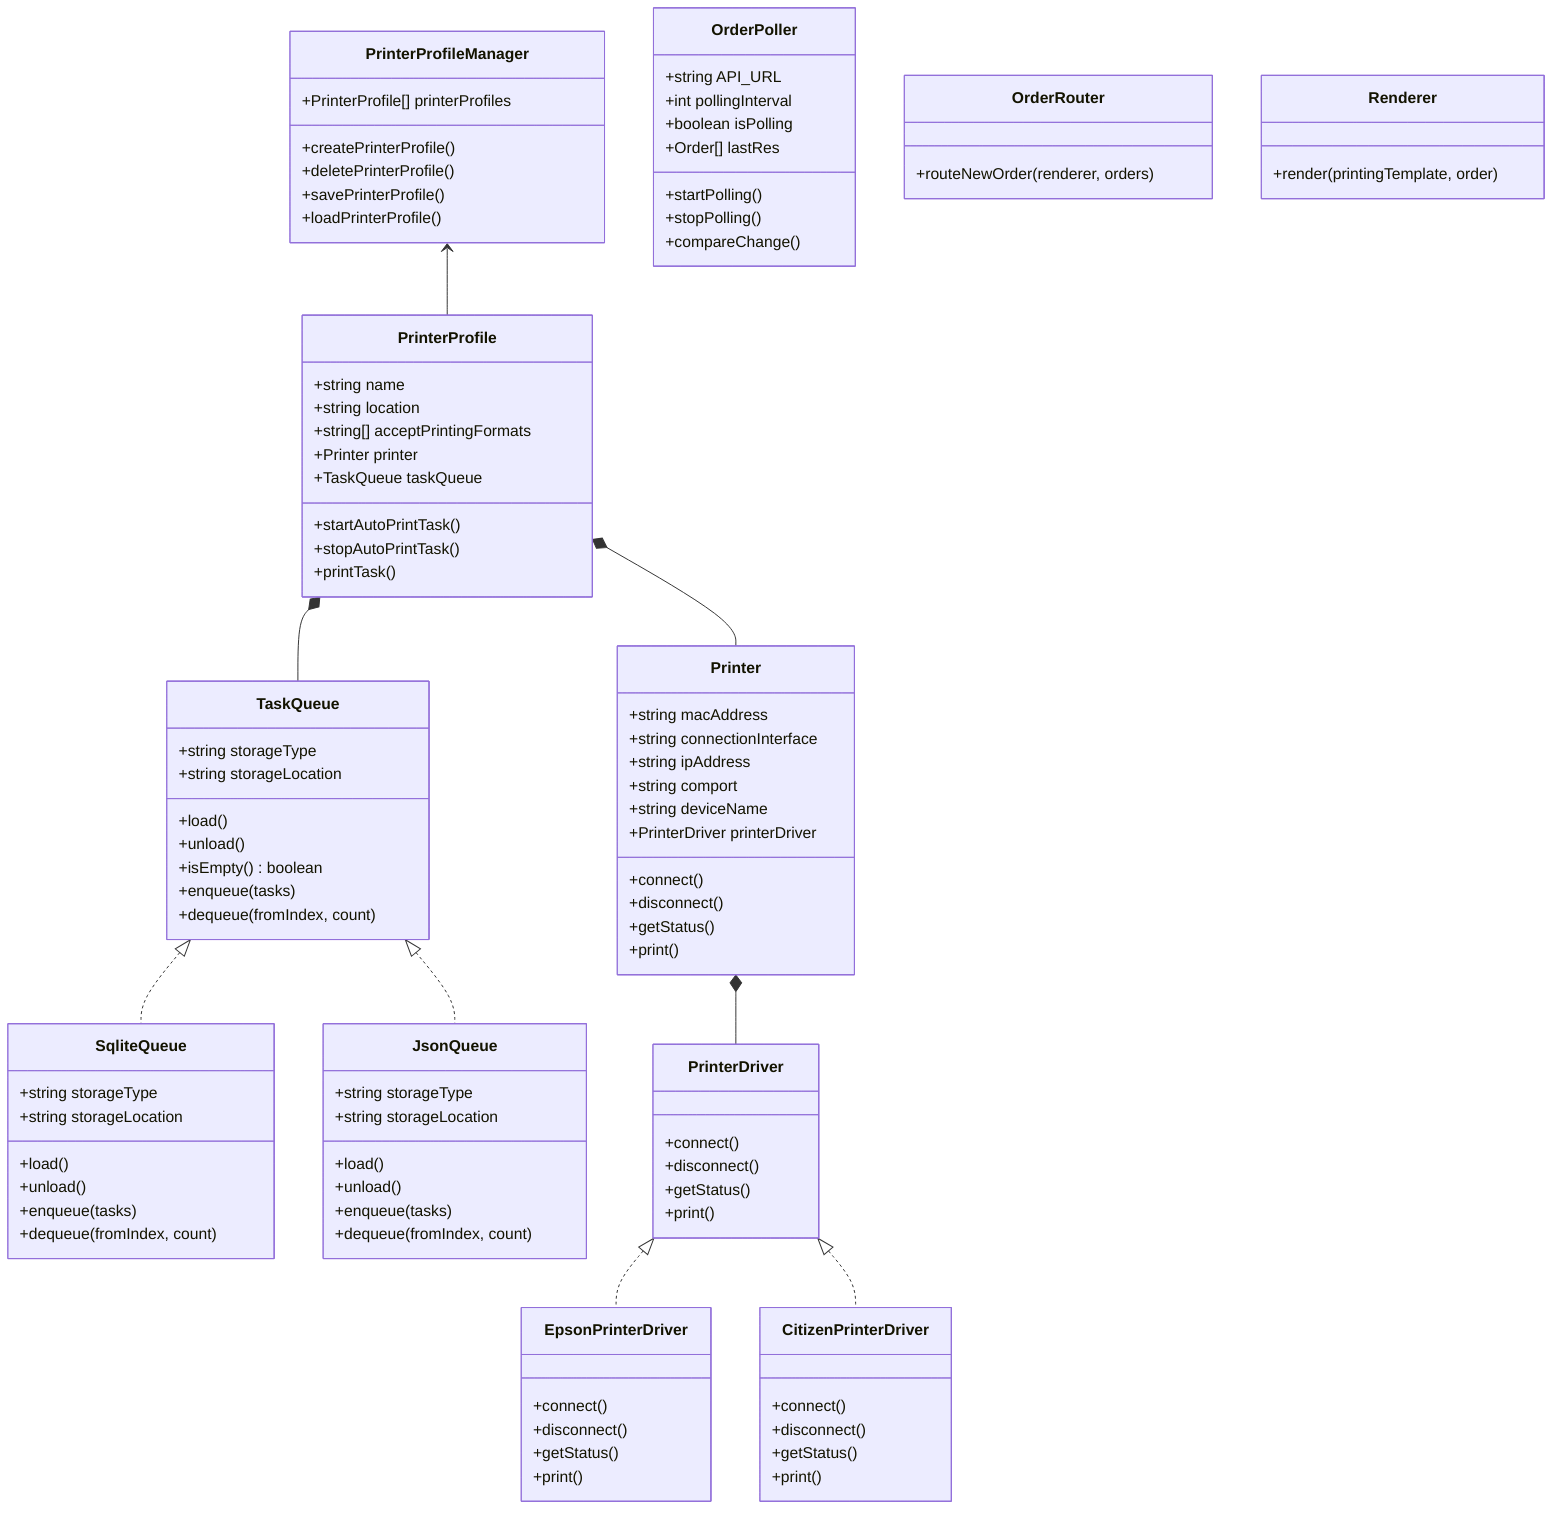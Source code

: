 classDiagram

    TaskQueue <|.. SqliteQueue
    TaskQueue <|.. JsonQueue
    PrinterProfile *-- Printer
    PrinterProfile *-- TaskQueue
    Printer *-- PrinterDriver
    PrinterProfileManager <-- PrinterProfile
    PrinterDriver <|.. EpsonPrinterDriver
    PrinterDriver <|.. CitizenPrinterDriver
    
    class OrderPoller{
        +string API_URL
        +int pollingInterval
        +boolean isPolling
        +Order[] lastRes

        +startPolling()
        +stopPolling()
        +compareChange()
    }
    class OrderRouter{
        +routeNewOrder(renderer, orders)
    }
    class Renderer{
        +render(printingTemplate, order)
    }
    class PrinterProfileManager{
        +PrinterProfile[] printerProfiles
        +createPrinterProfile()
        +deletePrinterProfile()
        +savePrinterProfile()
        +loadPrinterProfile()
    }
    class PrinterProfile{
        +string name
        +string location
        +string[] acceptPrintingFormats
        +Printer printer
        +TaskQueue taskQueue

        +startAutoPrintTask()
        +stopAutoPrintTask()
        +printTask()
    }
    class TaskQueue{
        +string storageType
        +string storageLocation

        +load()
        +unload()
        +isEmpty() boolean
        +enqueue(tasks)
        +dequeue(fromIndex, count)
    }
    class SqliteQueue{
        +string storageType
        +string storageLocation

        +load()
        +unload()
        +enqueue(tasks)
        +dequeue(fromIndex, count)
    }
    class JsonQueue{
        +string storageType
        +string storageLocation

        +load()
        +unload()
        +enqueue(tasks)
        +dequeue(fromIndex, count)
    }
    class Printer{
        +string macAddress
        +string connectionInterface
        +string ipAddress
        +string comport
        +string deviceName
        +PrinterDriver printerDriver

        +connect()
        +disconnect()
        +getStatus()
        +print()

    }
    class PrinterDriver{
        +connect()
        +disconnect()
        +getStatus()
        +print()
    }
    class EpsonPrinterDriver{
        +connect()
        +disconnect()
        +getStatus()
        +print()
    }
    class CitizenPrinterDriver{
        +connect()
        +disconnect()
        +getStatus()
        +print()
    }